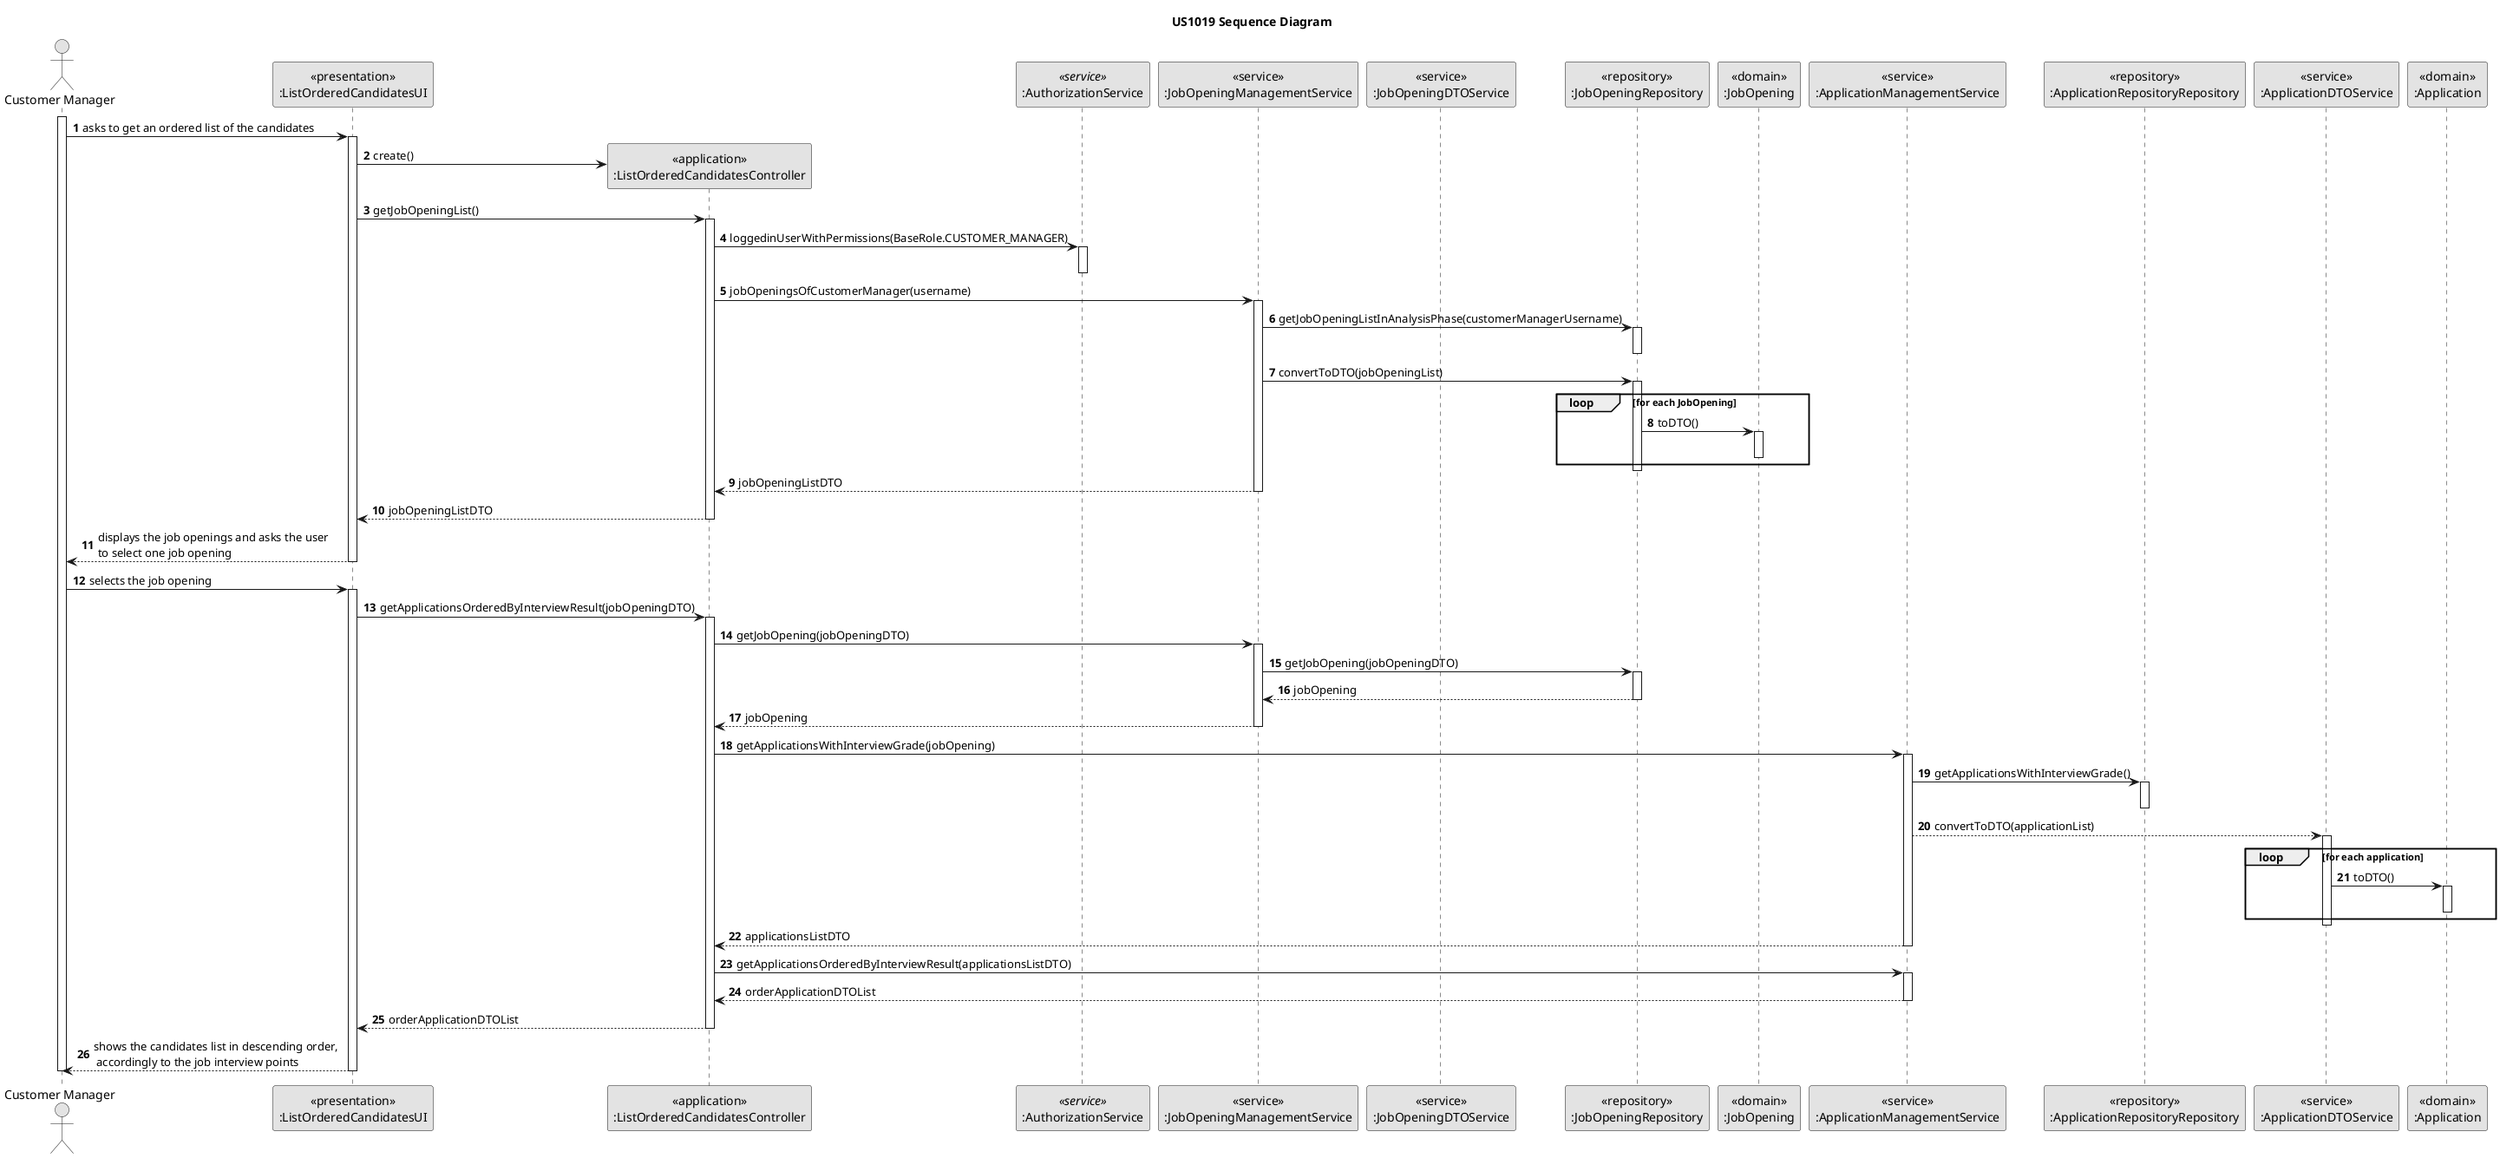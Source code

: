 @startuml US1019_SD

skinparam monochrome true
skinparam packageStyle rectangle
skinparam shadowing false

title US1019 Sequence Diagram

autonumber

actor "Customer Manager" as CM
participant "<<presentation>>\n:ListOrderedCandidatesUI" as UI
participant "<<application>>\n:ListOrderedCandidatesController" as CTRL
participant ":AuthorizationService" as AUTHZ <<service>>
participant "<<service>>\n:JobOpeningManagementService" as JobManagement
participant "<<service>>\n:JobOpeningDTOService" as JOS_DTO
participant "<<repository>>\n:JobOpeningRepository" as JobOpeningRepository
participant "<<domain>>\n:JobOpening" as JobOpening
participant "<<service>>\n:ApplicationManagementService" as AppManagement
participant "<<repository>>\n:ApplicationRepositoryRepository" as ApplicationRepository
participant "<<service>>\n:ApplicationDTOService" as AppDTOServ
participant "<<domain>>\n:Application" as Application

activate CM

CM -> UI : asks to get an ordered list of the candidates
activate UI

UI -> CTRL** : create()

UI -> CTRL: getJobOpeningList()
activate CTRL

CTRL -> AUTHZ : loggedinUserWithPermissions(BaseRole.CUSTOMER_MANAGER)
    activate AUTHZ
    deactivate AUTHZ

    CTRL -> JobManagement: jobOpeningsOfCustomerManager(username)
    activate JobManagement

    JobManagement -> JobOpeningRepository : getJobOpeningListInAnalysisPhase(customerManagerUsername)
    activate JobOpeningRepository
    deactivate JobOpeningRepository

JobManagement -> JobOpeningRepository : convertToDTO(jobOpeningList)
activate JobOpeningRepository

    loop for each JobOpening
        JobOpeningRepository -> JobOpening : toDTO()
        activate JobOpening
        deactivate JobOpening
    end loop
deactivate JobOpeningRepository

JobManagement --> CTRL : jobOpeningListDTO
deactivate JobManagement

    CTRL --> UI : jobOpeningListDTO

    deactivate CTRL

UI --> CM : displays the job openings and asks the user \nto select one job opening
deactivate UI

CM -> UI : selects the job opening
activate UI

UI -> CTRL: getApplicationsOrderedByInterviewResult(jobOpeningDTO)
activate CTRL

    CTRL -> JobManagement : getJobOpening(jobOpeningDTO)
    activate JobManagement

    JobManagement -> JobOpeningRepository : getJobOpening(jobOpeningDTO)
    activate JobOpeningRepository

    JobOpeningRepository --> JobManagement : jobOpening
    deactivate JobOpeningRepository

    JobManagement --> CTRL : jobOpening
    deactivate JobManagement


    CTRL -> AppManagement : getApplicationsWithInterviewGrade(jobOpening)
    activate AppManagement

    AppManagement -> ApplicationRepository : getApplicationsWithInterviewGrade()
    activate ApplicationRepository
    deactivate ApplicationRepository


    AppManagement --> AppDTOServ :  convertToDTO(applicationList)
    activate AppDTOServ

    loop for each application
    AppDTOServ -> Application : toDTO()
    activate Application
    deactivate Application
    end loop

    deactivate AppDTOServ

    AppManagement --> CTRL : applicationsListDTO
    deactivate AppManagement

    CTRL -> AppManagement : getApplicationsOrderedByInterviewResult(applicationsListDTO)
    activate AppManagement

    AppManagement --> CTRL : orderApplicationDTOList
    deactivate AppManagement


    CTRL --> UI : orderApplicationDTOList
    deactivate CTRL


UI --> CM : shows the candidates list in descending order,\n accordingly to the job interview points
deactivate UI

deactivate CM



@enduml

